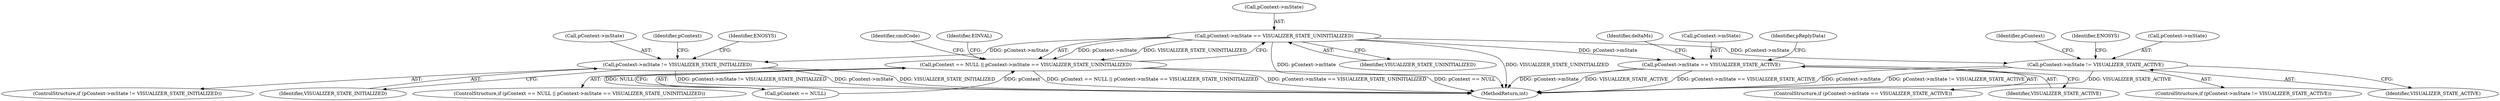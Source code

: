 digraph "0_Android_557bd7bfe6c4895faee09e46fc9b5304a956c8b7@pointer" {
"1000126" [label="(Call,pContext->mState == VISUALIZER_STATE_UNINITIALIZED)"];
"1000122" [label="(Call,pContext == NULL || pContext->mState == VISUALIZER_STATE_UNINITIALIZED)"];
"1000253" [label="(Call,pContext->mState != VISUALIZER_STATE_INITIALIZED)"];
"1000296" [label="(Call,pContext->mState != VISUALIZER_STATE_ACTIVE)"];
"1000714" [label="(Call,pContext->mState == VISUALIZER_STATE_ACTIVE)"];
"1000126" [label="(Call,pContext->mState == VISUALIZER_STATE_UNINITIALIZED)"];
"1000134" [label="(Identifier,EINVAL)"];
"1000127" [label="(Call,pContext->mState)"];
"1000123" [label="(Call,pContext == NULL)"];
"1000300" [label="(Identifier,VISUALIZER_STATE_ACTIVE)"];
"1000715" [label="(Call,pContext->mState)"];
"1000261" [label="(Identifier,ENOSYS)"];
"1000253" [label="(Call,pContext->mState != VISUALIZER_STATE_INITIALIZED)"];
"1000254" [label="(Call,pContext->mState)"];
"1000130" [label="(Identifier,VISUALIZER_STATE_UNINITIALIZED)"];
"1000136" [label="(Identifier,cmdCode)"];
"1000713" [label="(ControlStructure,if (pContext->mState == VISUALIZER_STATE_ACTIVE))"];
"1000296" [label="(Call,pContext->mState != VISUALIZER_STATE_ACTIVE)"];
"1000872" [label="(Identifier,pReplyData)"];
"1000295" [label="(ControlStructure,if (pContext->mState != VISUALIZER_STATE_ACTIVE))"];
"1000264" [label="(Identifier,pContext)"];
"1000718" [label="(Identifier,VISUALIZER_STATE_ACTIVE)"];
"1000122" [label="(Call,pContext == NULL || pContext->mState == VISUALIZER_STATE_UNINITIALIZED)"];
"1000714" [label="(Call,pContext->mState == VISUALIZER_STATE_ACTIVE)"];
"1000307" [label="(Identifier,pContext)"];
"1000257" [label="(Identifier,VISUALIZER_STATE_INITIALIZED)"];
"1000304" [label="(Identifier,ENOSYS)"];
"1000297" [label="(Call,pContext->mState)"];
"1000121" [label="(ControlStructure,if (pContext == NULL || pContext->mState == VISUALIZER_STATE_UNINITIALIZED))"];
"1000722" [label="(Identifier,deltaMs)"];
"1001120" [label="(MethodReturn,int)"];
"1000252" [label="(ControlStructure,if (pContext->mState != VISUALIZER_STATE_INITIALIZED))"];
"1000126" -> "1000122"  [label="AST: "];
"1000126" -> "1000130"  [label="CFG: "];
"1000127" -> "1000126"  [label="AST: "];
"1000130" -> "1000126"  [label="AST: "];
"1000122" -> "1000126"  [label="CFG: "];
"1000126" -> "1001120"  [label="DDG: VISUALIZER_STATE_UNINITIALIZED"];
"1000126" -> "1001120"  [label="DDG: pContext->mState"];
"1000126" -> "1000122"  [label="DDG: pContext->mState"];
"1000126" -> "1000122"  [label="DDG: VISUALIZER_STATE_UNINITIALIZED"];
"1000126" -> "1000253"  [label="DDG: pContext->mState"];
"1000126" -> "1000296"  [label="DDG: pContext->mState"];
"1000126" -> "1000714"  [label="DDG: pContext->mState"];
"1000122" -> "1000121"  [label="AST: "];
"1000122" -> "1000123"  [label="CFG: "];
"1000123" -> "1000122"  [label="AST: "];
"1000134" -> "1000122"  [label="CFG: "];
"1000136" -> "1000122"  [label="CFG: "];
"1000122" -> "1001120"  [label="DDG: pContext->mState == VISUALIZER_STATE_UNINITIALIZED"];
"1000122" -> "1001120"  [label="DDG: pContext == NULL"];
"1000122" -> "1001120"  [label="DDG: pContext == NULL || pContext->mState == VISUALIZER_STATE_UNINITIALIZED"];
"1000123" -> "1000122"  [label="DDG: pContext"];
"1000123" -> "1000122"  [label="DDG: NULL"];
"1000253" -> "1000252"  [label="AST: "];
"1000253" -> "1000257"  [label="CFG: "];
"1000254" -> "1000253"  [label="AST: "];
"1000257" -> "1000253"  [label="AST: "];
"1000261" -> "1000253"  [label="CFG: "];
"1000264" -> "1000253"  [label="CFG: "];
"1000253" -> "1001120"  [label="DDG: pContext->mState != VISUALIZER_STATE_INITIALIZED"];
"1000253" -> "1001120"  [label="DDG: pContext->mState"];
"1000253" -> "1001120"  [label="DDG: VISUALIZER_STATE_INITIALIZED"];
"1000296" -> "1000295"  [label="AST: "];
"1000296" -> "1000300"  [label="CFG: "];
"1000297" -> "1000296"  [label="AST: "];
"1000300" -> "1000296"  [label="AST: "];
"1000304" -> "1000296"  [label="CFG: "];
"1000307" -> "1000296"  [label="CFG: "];
"1000296" -> "1001120"  [label="DDG: pContext->mState != VISUALIZER_STATE_ACTIVE"];
"1000296" -> "1001120"  [label="DDG: VISUALIZER_STATE_ACTIVE"];
"1000296" -> "1001120"  [label="DDG: pContext->mState"];
"1000714" -> "1000713"  [label="AST: "];
"1000714" -> "1000718"  [label="CFG: "];
"1000715" -> "1000714"  [label="AST: "];
"1000718" -> "1000714"  [label="AST: "];
"1000722" -> "1000714"  [label="CFG: "];
"1000872" -> "1000714"  [label="CFG: "];
"1000714" -> "1001120"  [label="DDG: pContext->mState == VISUALIZER_STATE_ACTIVE"];
"1000714" -> "1001120"  [label="DDG: pContext->mState"];
"1000714" -> "1001120"  [label="DDG: VISUALIZER_STATE_ACTIVE"];
}
